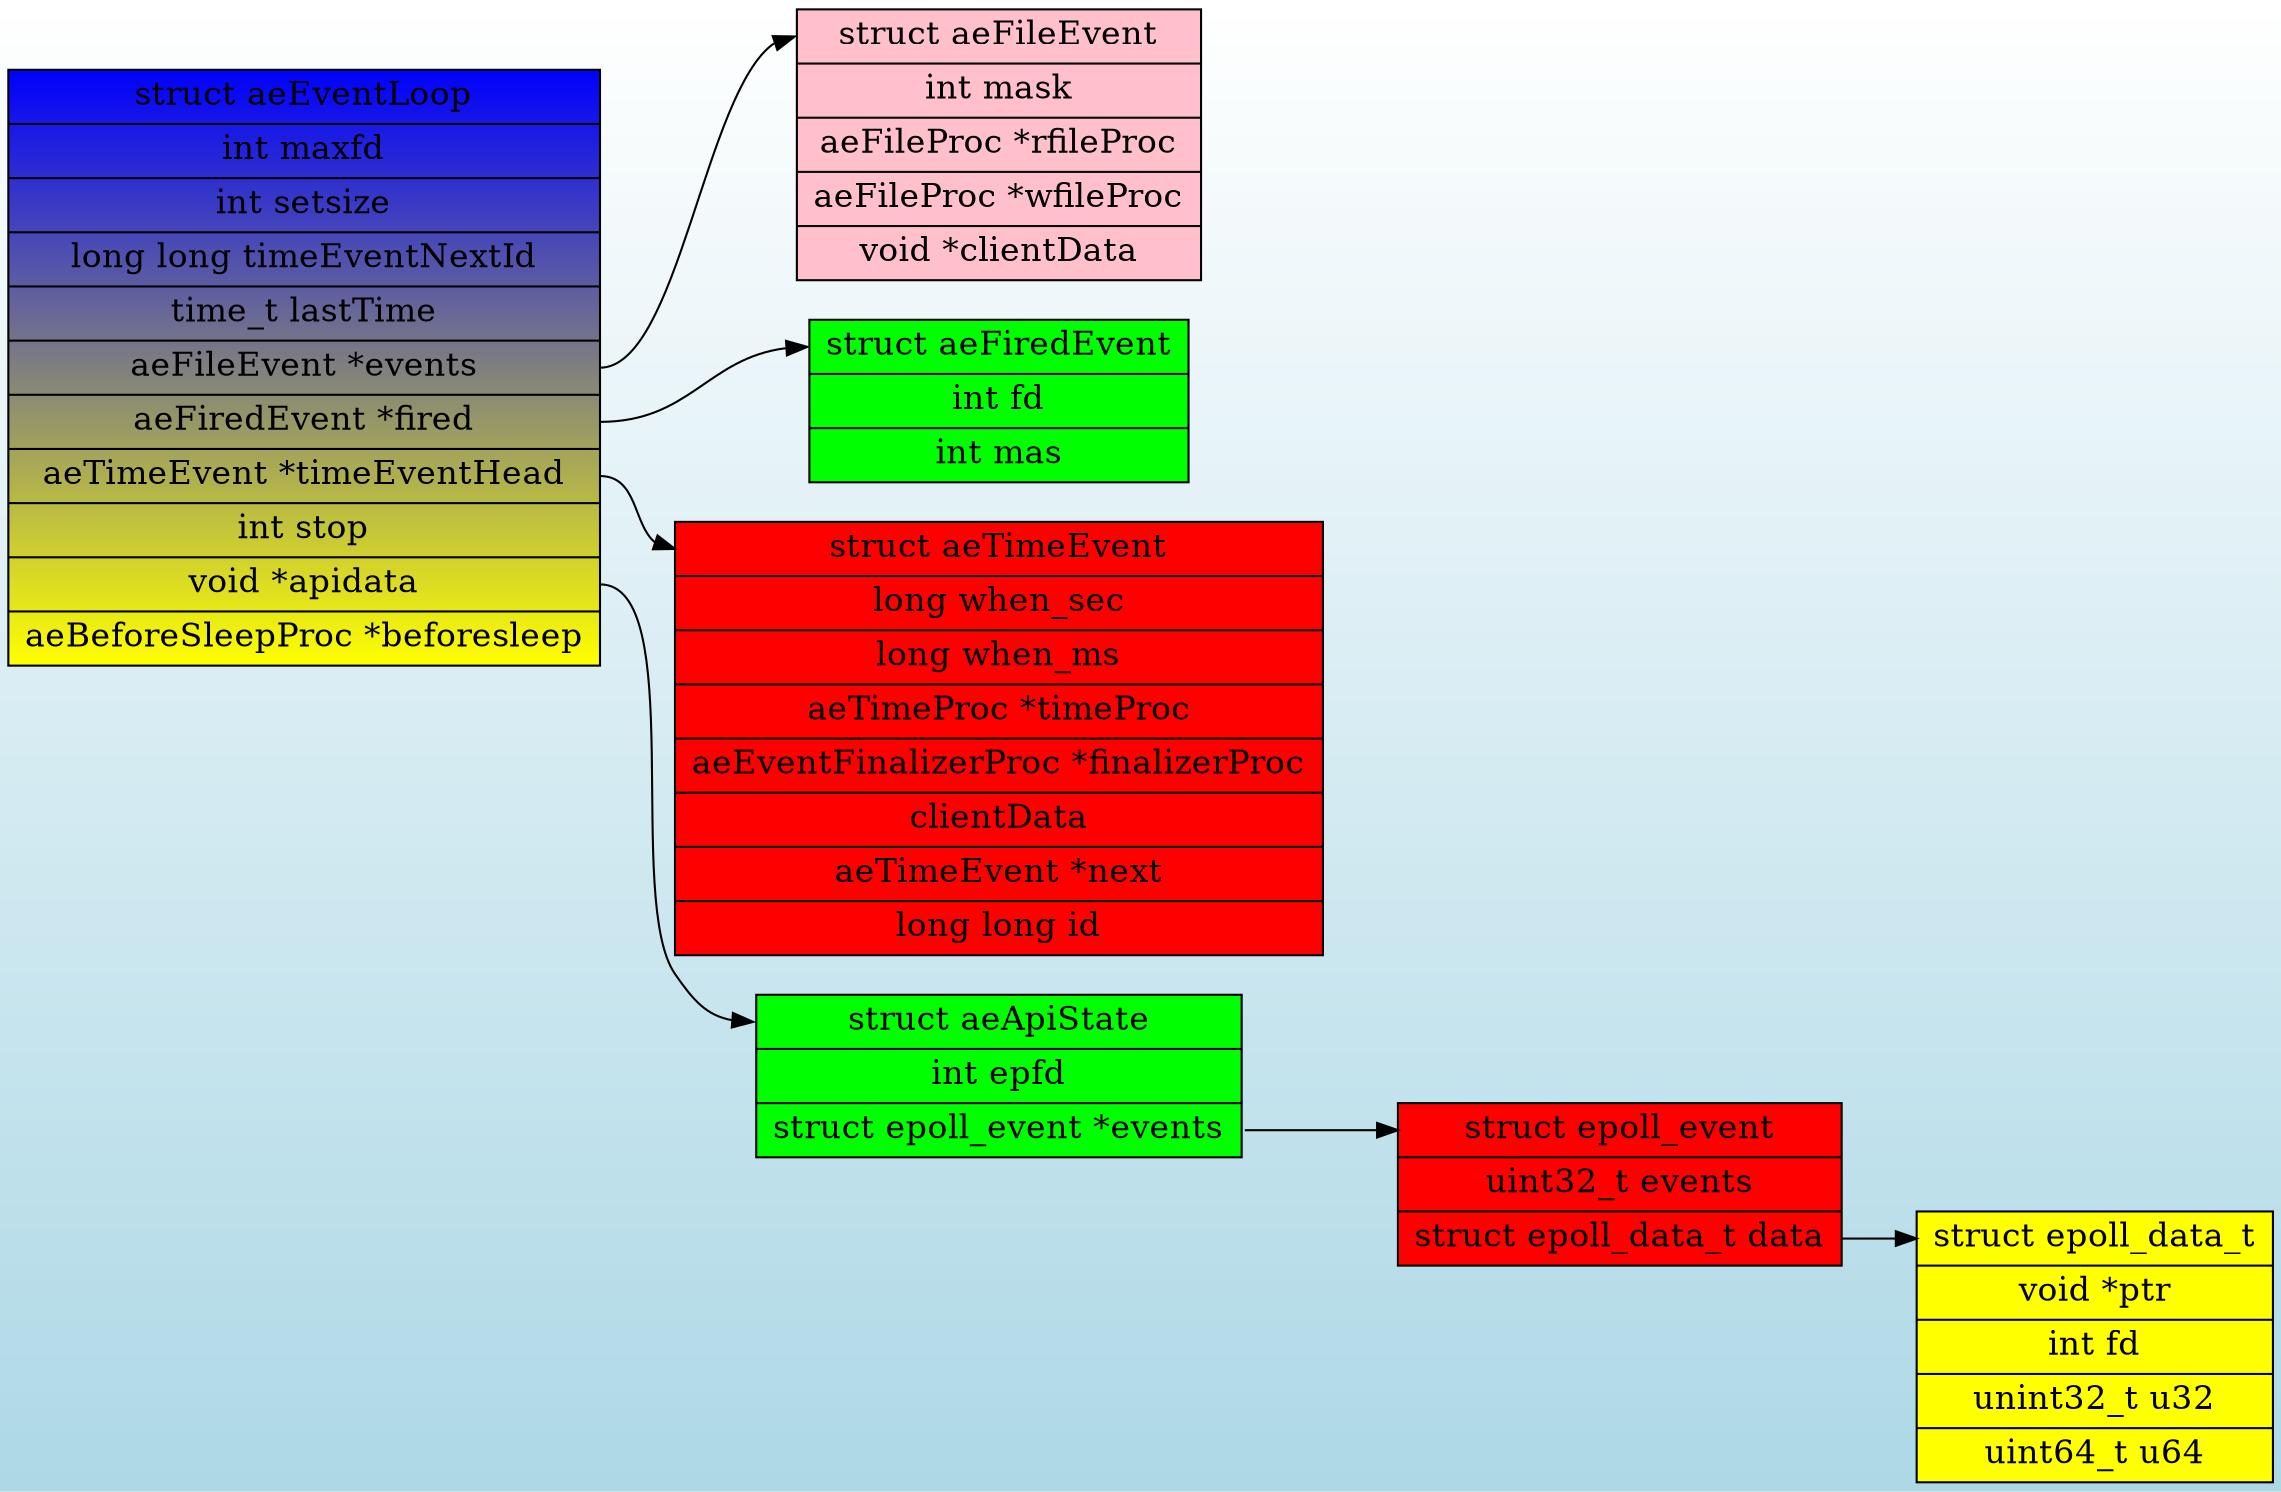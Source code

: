 digraph g{
	graph[
		rankdir = "LR"
		bgcolor = "white:lightblue"
		style="filled"
		gradientangle = 270
		];

	node[
		fontsize = "16"
		shape = "record"
		style = "filled"
		gradientangle=90
		];
	edge[
		];

	"aeEventLoop"[
		label = "<f0>struct aeEventLoop|<f1>int maxfd|<f2>int setsize|<f3>long long timeEventNextId|<f4>time_t lastTime|<f5>aeFileEvent *events|<f6>aeFiredEvent *fired|<f7>aeTimeEvent *timeEventHead|<f8>int stop|<f9>void *apidata|<f10>aeBeforeSleepProc *beforesleep"
		fillcolor = "yellow:blue"
		];

	"aeFiredEvent"[
		label = "<f0>struct aeFiredEvent|<f1>int fd|<f2>int mas"
		fillcolor = "green"
		]

	"aeTimeEvent"[
		label = "<f0>struct aeTimeEvent|<f1>long when_sec|<f2>long when_ms|<f3>aeTimeProc *timeProc|<f4>aeEventFinalizerProc *finalizerProc|<f5>clientData|<f6>aeTimeEvent *next|<f7>long long id"
		fillcolor = "red"
		]

	"aeFileEvent"[
		label = "<f0>struct aeFileEvent|<f1>int mask|<f2>aeFileProc *rfileProc|<f3>aeFileProc *wfileProc|<f4>void *clientData"
		fillcolor = "pink"
		]

	"aeEventLoop":f5->"aeFileEvent":f0
	"aeEventLoop":f6->"aeFiredEvent":f0
	"aeEventLoop":f7->"aeTimeEvent":f0


//	"node4"[
//		label = "<f0>|<f1>|<f2>|<f3>|<f4>|<f5>|<f6>|<f7>|<f8>|<f9>|<f10>|<f11>"
//		]

//	"node1"[
//		label = "<f0>|<f1>|<f2>|<f3>|<f4>|<f5>|<f6>|<f7>|<f8>|<f9>|<f10>|<f11>"
//		]
//}

//digraph f{
//	graph[
//		rankdir = "LR"
//		bgcolor = "white:lightblue"
//		style="filled"
//		gradientangle = 270
//		];

//	node[
//		fontsize = "16"
//		shape = "record"
//		style = "filled"
//		gradientangle=90
//		];
//	edge[
//		];

//	"robj"[
//		label = "<f0>robj|<f1>unsigned type:4|<f2>unsigned notused:2|<f4>unsigned encoding:4|<f5>unsigned lru:22|<f6>int refcount|<f7>void *ptr"
//		]

//	"redisDb"[
//		label = "<f0>redisDb|<f1>dict *dict|<f2>dict *expires|<f3>dict *blocking_keys|<f4>dict *ready_keys|<f5>dict *watched_keys|<f6>int id"
//		]

	"epoll_event"[
		label = "<f0>struct epoll_event|<f1>uint32_t events|<f2>struct epoll_data_t data"
		fillcolor = "red"
		]

	"epoll_data"[
		label = "<f0>struct epoll_data_t|<f1>void *ptr|<f2>int fd|<f3>unint32_t u32|<f4>uint64_t u64"
		fillcolor = "yellow"
		]

	"aeApiState"[
		label = "<f0>struct aeApiState|<f1>int epfd|<f2>struct epoll_event *events"
		fillcolor = "green"
		]

//	"fd_set"[
//		label = "<f0>struct fd_set|<f1>|<f2>|<f3>|<f4>|<f5>|<f6>|<f7>|<f8>|<f9>|<f10>|<f11>"
//		]
	
	"aeApiState":f2 -> "epoll_event":f0
    "epoll_event":f2 -> "epoll_data":f0
    "aeEventLoop":f9 -> "aeApiState":f0
}
